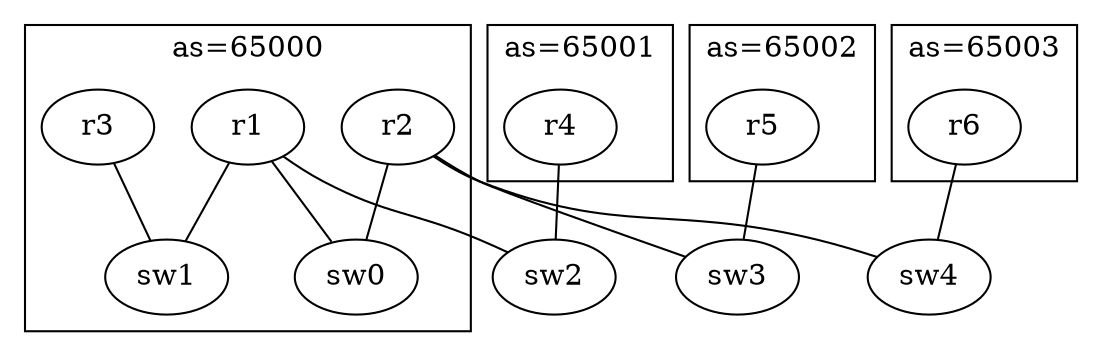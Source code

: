 digraph  {
        subgraph cluster1 {
                label="as=65000";
		r1[class="router; bgp; ospf"];
		r2[class="router; bgp; ospf"];
		r3[class="router; ospf"];
		sw0[class="switch"];
		sw1[class="switch"];
        }

	subgraph cluster2 {
		label="as=65001";
		r4[class="router; bgp"];
	}

	subgraph cluster3 {
		label="as=65002";
		r5[class="router; bgp"];
	}

	subgraph cluster4 {
		label="as=65003";
		r6[class="router; bgp"];
	}

	sw2[class="switch"];
	sw3[class="switch"];
	sw4[class="switch"];

	r1->sw0[dir="none", tailclass="ibgp; ospf; priority=10"];
	r2->sw0[dir="none", tailclass="ibgp; ospf; priority=5"]
	r1->sw1[dir="none", tailclass="ospf; priority=10"];
	r3->sw1[dir="none", tailclass="ospf; priority=5"];
	r1->sw2[dir="none", tailclass="ebgp"];
	r4->sw2[dir="none", tailclass="ebgp"];
	r2->sw3[dir="none", tailclass="ebgp"];
	r5->sw3[dir="none", tailclass="ebgp"];
	r2->sw4[dir="none", tailclass="ebgp"];
	r6->sw4[dir="none", tailclass="ebgp"];
}
